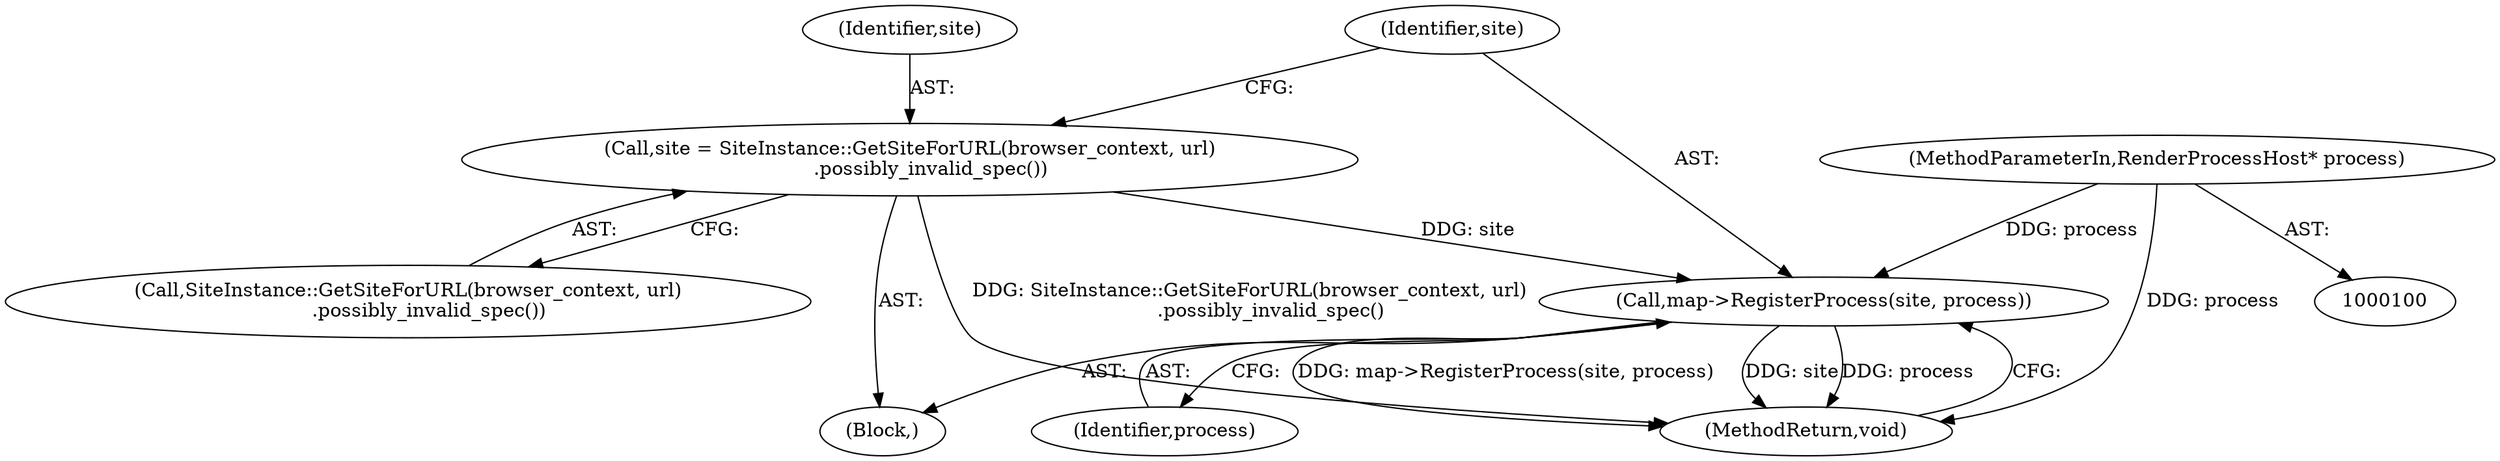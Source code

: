 digraph "1_Chrome_c3efb8738ab59766c88855ad62c812af78490c04_0@del" {
"1000114" [label="(Call,map->RegisterProcess(site, process))"];
"1000111" [label="(Call,site = SiteInstance::GetSiteForURL(browser_context, url)\n       .possibly_invalid_spec())"];
"1000102" [label="(MethodParameterIn,RenderProcessHost* process)"];
"1000117" [label="(MethodReturn,void)"];
"1000112" [label="(Identifier,site)"];
"1000104" [label="(Block,)"];
"1000114" [label="(Call,map->RegisterProcess(site, process))"];
"1000102" [label="(MethodParameterIn,RenderProcessHost* process)"];
"1000111" [label="(Call,site = SiteInstance::GetSiteForURL(browser_context, url)\n       .possibly_invalid_spec())"];
"1000115" [label="(Identifier,site)"];
"1000116" [label="(Identifier,process)"];
"1000113" [label="(Call,SiteInstance::GetSiteForURL(browser_context, url)\n       .possibly_invalid_spec())"];
"1000114" -> "1000104"  [label="AST: "];
"1000114" -> "1000116"  [label="CFG: "];
"1000115" -> "1000114"  [label="AST: "];
"1000116" -> "1000114"  [label="AST: "];
"1000117" -> "1000114"  [label="CFG: "];
"1000114" -> "1000117"  [label="DDG: map->RegisterProcess(site, process)"];
"1000114" -> "1000117"  [label="DDG: site"];
"1000114" -> "1000117"  [label="DDG: process"];
"1000111" -> "1000114"  [label="DDG: site"];
"1000102" -> "1000114"  [label="DDG: process"];
"1000111" -> "1000104"  [label="AST: "];
"1000111" -> "1000113"  [label="CFG: "];
"1000112" -> "1000111"  [label="AST: "];
"1000113" -> "1000111"  [label="AST: "];
"1000115" -> "1000111"  [label="CFG: "];
"1000111" -> "1000117"  [label="DDG: SiteInstance::GetSiteForURL(browser_context, url)\n       .possibly_invalid_spec()"];
"1000102" -> "1000100"  [label="AST: "];
"1000102" -> "1000117"  [label="DDG: process"];
}
